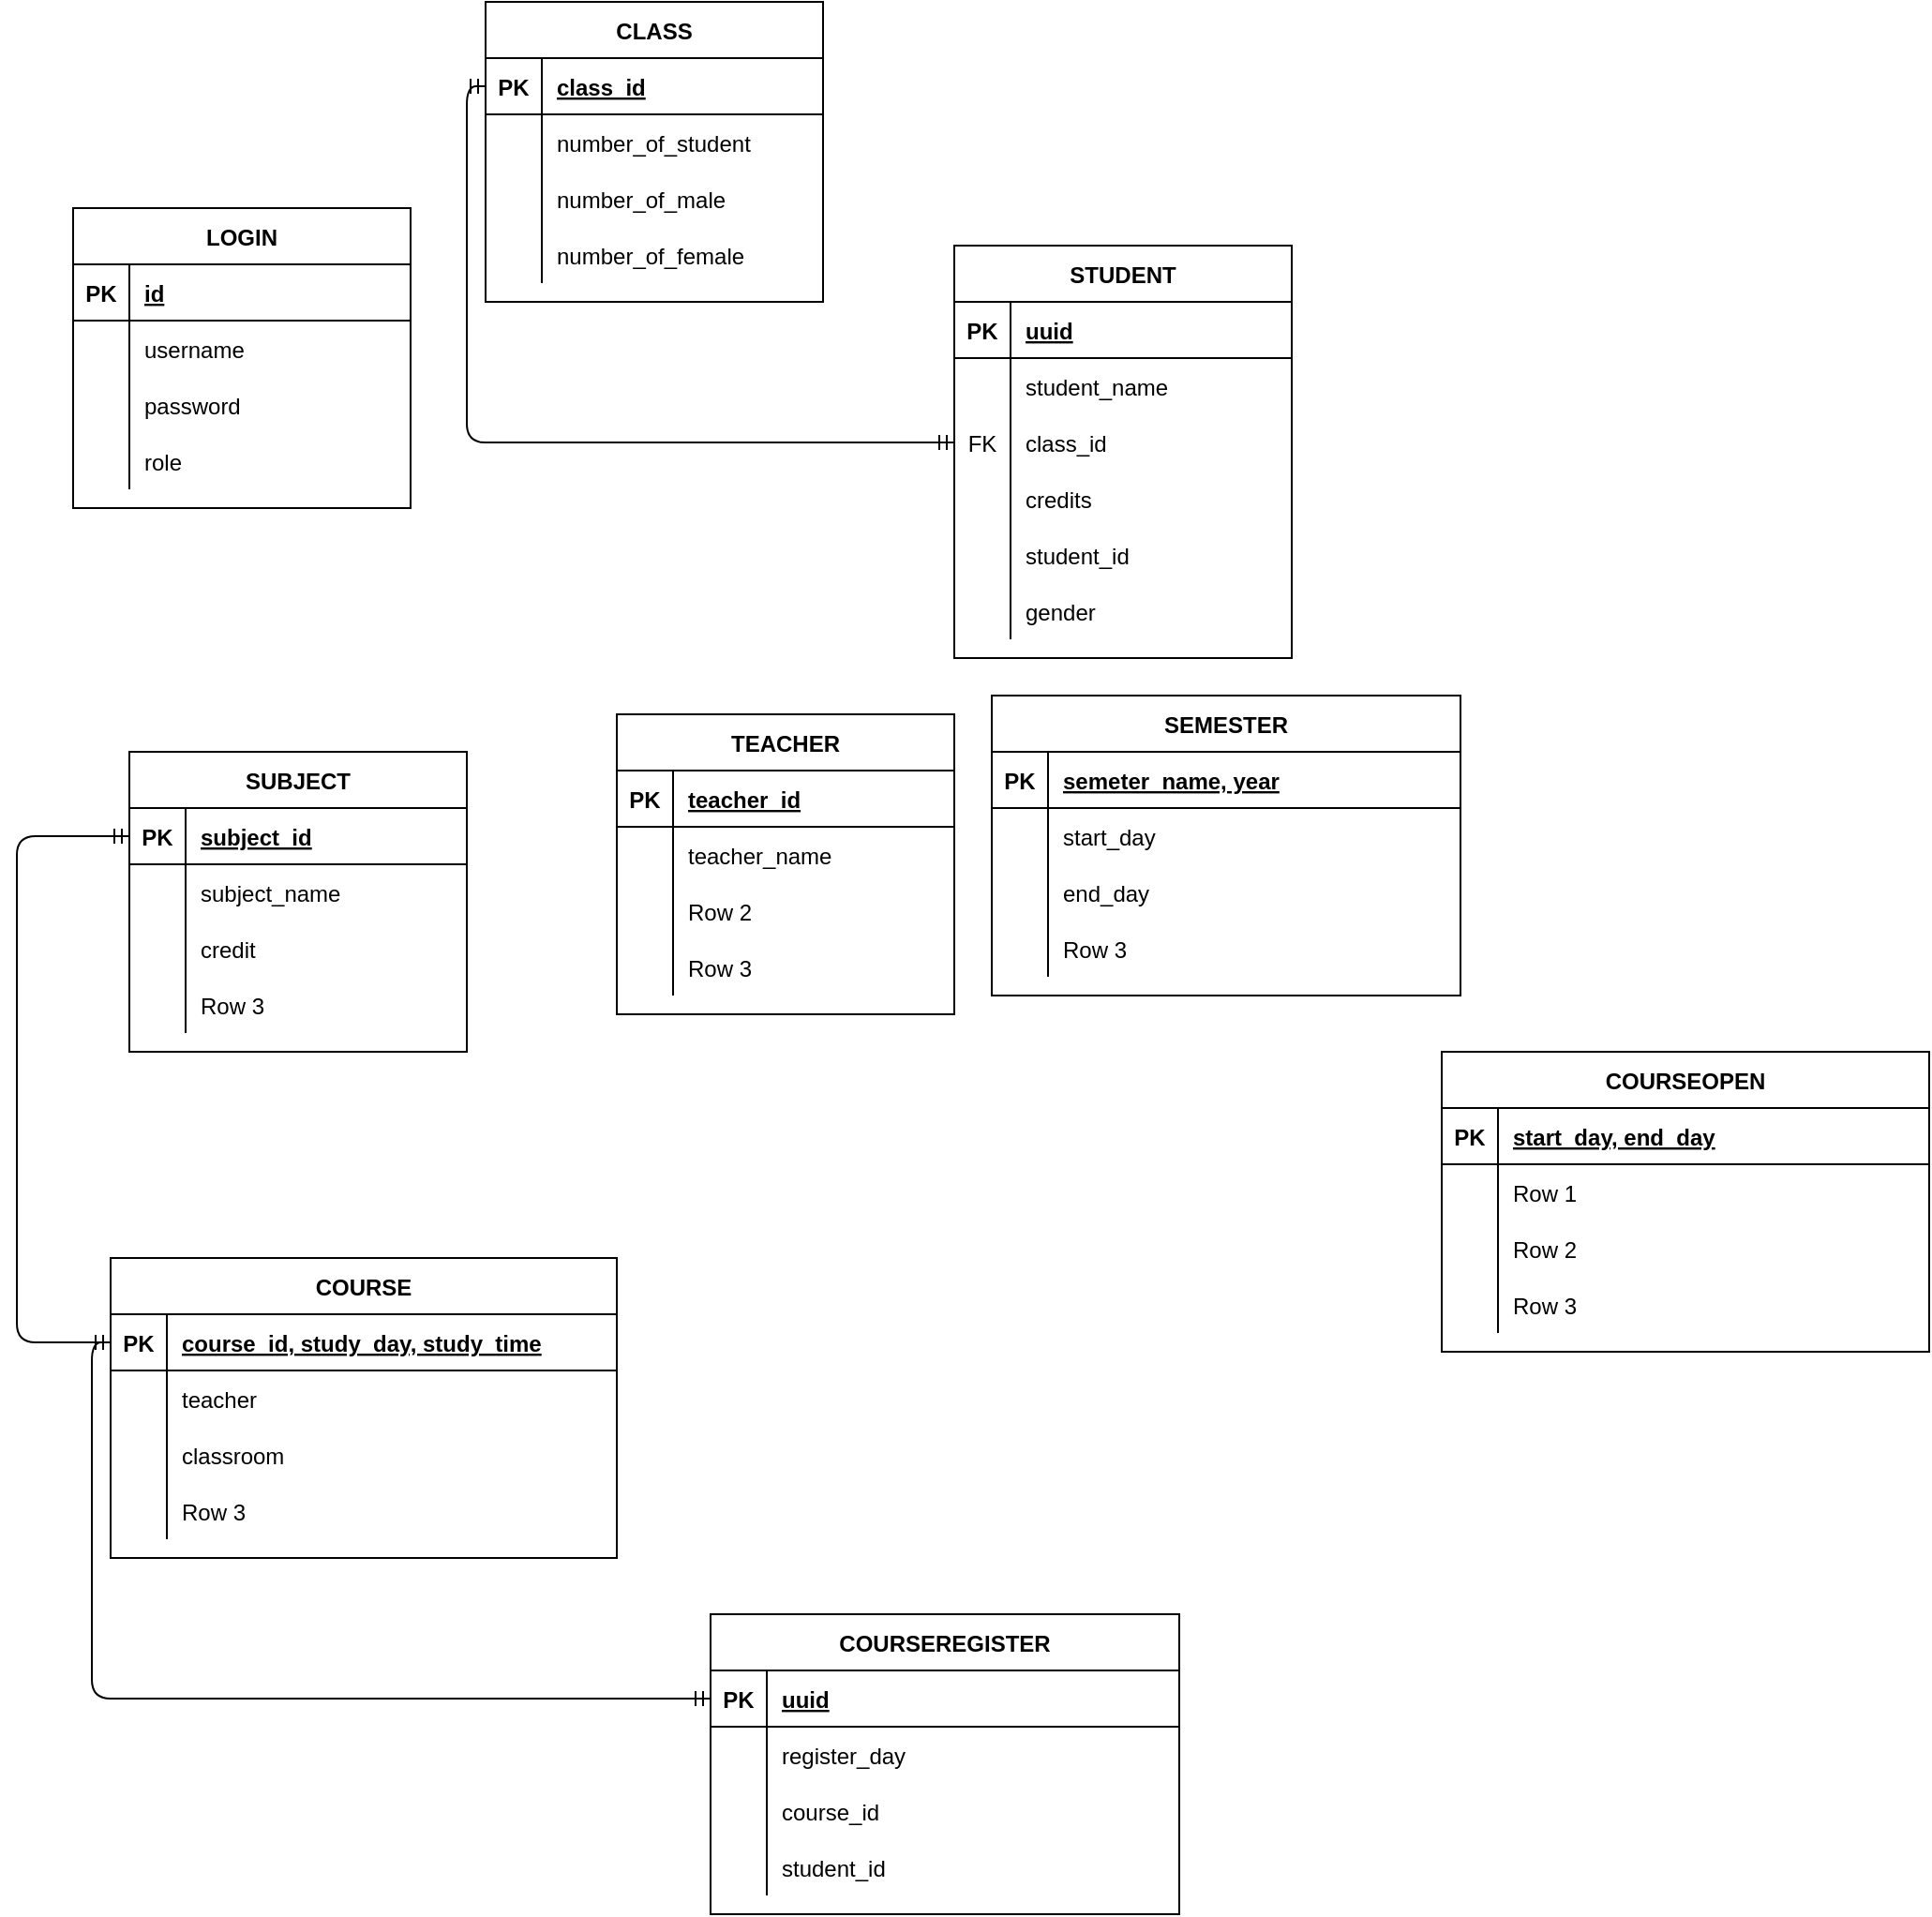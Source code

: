 <mxfile version="14.7.0" type="github">
  <diagram id="GJM6zUSUOL6s_9vkTZ4t" name="Page-1">
    <mxGraphModel dx="1662" dy="794" grid="1" gridSize="10" guides="1" tooltips="1" connect="1" arrows="1" fold="1" page="1" pageScale="1" pageWidth="1654" pageHeight="2336" math="0" shadow="0">
      <root>
        <mxCell id="0" />
        <mxCell id="1" parent="0" />
        <mxCell id="GPSX9ld1nxU1c7M4C676-1" value="LOGIN" style="shape=table;startSize=30;container=1;collapsible=1;childLayout=tableLayout;fixedRows=1;rowLines=0;fontStyle=1;align=center;resizeLast=1;" parent="1" vertex="1">
          <mxGeometry x="130" y="150" width="180" height="160" as="geometry" />
        </mxCell>
        <mxCell id="GPSX9ld1nxU1c7M4C676-2" value="" style="shape=partialRectangle;collapsible=0;dropTarget=0;pointerEvents=0;fillColor=none;top=0;left=0;bottom=1;right=0;points=[[0,0.5],[1,0.5]];portConstraint=eastwest;" parent="GPSX9ld1nxU1c7M4C676-1" vertex="1">
          <mxGeometry y="30" width="180" height="30" as="geometry" />
        </mxCell>
        <mxCell id="GPSX9ld1nxU1c7M4C676-3" value="PK" style="shape=partialRectangle;connectable=0;fillColor=none;top=0;left=0;bottom=0;right=0;fontStyle=1;overflow=hidden;" parent="GPSX9ld1nxU1c7M4C676-2" vertex="1">
          <mxGeometry width="30" height="30" as="geometry" />
        </mxCell>
        <mxCell id="GPSX9ld1nxU1c7M4C676-4" value="id" style="shape=partialRectangle;connectable=0;fillColor=none;top=0;left=0;bottom=0;right=0;align=left;spacingLeft=6;fontStyle=5;overflow=hidden;" parent="GPSX9ld1nxU1c7M4C676-2" vertex="1">
          <mxGeometry x="30" width="150" height="30" as="geometry" />
        </mxCell>
        <mxCell id="GPSX9ld1nxU1c7M4C676-5" value="" style="shape=partialRectangle;collapsible=0;dropTarget=0;pointerEvents=0;fillColor=none;top=0;left=0;bottom=0;right=0;points=[[0,0.5],[1,0.5]];portConstraint=eastwest;" parent="GPSX9ld1nxU1c7M4C676-1" vertex="1">
          <mxGeometry y="60" width="180" height="30" as="geometry" />
        </mxCell>
        <mxCell id="GPSX9ld1nxU1c7M4C676-6" value="" style="shape=partialRectangle;connectable=0;fillColor=none;top=0;left=0;bottom=0;right=0;editable=1;overflow=hidden;" parent="GPSX9ld1nxU1c7M4C676-5" vertex="1">
          <mxGeometry width="30" height="30" as="geometry" />
        </mxCell>
        <mxCell id="GPSX9ld1nxU1c7M4C676-7" value="username" style="shape=partialRectangle;connectable=0;fillColor=none;top=0;left=0;bottom=0;right=0;align=left;spacingLeft=6;overflow=hidden;" parent="GPSX9ld1nxU1c7M4C676-5" vertex="1">
          <mxGeometry x="30" width="150" height="30" as="geometry" />
        </mxCell>
        <mxCell id="GPSX9ld1nxU1c7M4C676-8" value="" style="shape=partialRectangle;collapsible=0;dropTarget=0;pointerEvents=0;fillColor=none;top=0;left=0;bottom=0;right=0;points=[[0,0.5],[1,0.5]];portConstraint=eastwest;" parent="GPSX9ld1nxU1c7M4C676-1" vertex="1">
          <mxGeometry y="90" width="180" height="30" as="geometry" />
        </mxCell>
        <mxCell id="GPSX9ld1nxU1c7M4C676-9" value="" style="shape=partialRectangle;connectable=0;fillColor=none;top=0;left=0;bottom=0;right=0;editable=1;overflow=hidden;" parent="GPSX9ld1nxU1c7M4C676-8" vertex="1">
          <mxGeometry width="30" height="30" as="geometry" />
        </mxCell>
        <mxCell id="GPSX9ld1nxU1c7M4C676-10" value="password" style="shape=partialRectangle;connectable=0;fillColor=none;top=0;left=0;bottom=0;right=0;align=left;spacingLeft=6;overflow=hidden;" parent="GPSX9ld1nxU1c7M4C676-8" vertex="1">
          <mxGeometry x="30" width="150" height="30" as="geometry" />
        </mxCell>
        <mxCell id="GPSX9ld1nxU1c7M4C676-11" value="" style="shape=partialRectangle;collapsible=0;dropTarget=0;pointerEvents=0;fillColor=none;top=0;left=0;bottom=0;right=0;points=[[0,0.5],[1,0.5]];portConstraint=eastwest;" parent="GPSX9ld1nxU1c7M4C676-1" vertex="1">
          <mxGeometry y="120" width="180" height="30" as="geometry" />
        </mxCell>
        <mxCell id="GPSX9ld1nxU1c7M4C676-12" value="" style="shape=partialRectangle;connectable=0;fillColor=none;top=0;left=0;bottom=0;right=0;editable=1;overflow=hidden;" parent="GPSX9ld1nxU1c7M4C676-11" vertex="1">
          <mxGeometry width="30" height="30" as="geometry" />
        </mxCell>
        <mxCell id="GPSX9ld1nxU1c7M4C676-13" value="role" style="shape=partialRectangle;connectable=0;fillColor=none;top=0;left=0;bottom=0;right=0;align=left;spacingLeft=6;overflow=hidden;" parent="GPSX9ld1nxU1c7M4C676-11" vertex="1">
          <mxGeometry x="30" width="150" height="30" as="geometry" />
        </mxCell>
        <mxCell id="GPSX9ld1nxU1c7M4C676-18" value="STUDENT" style="shape=table;startSize=30;container=1;collapsible=1;childLayout=tableLayout;fixedRows=1;rowLines=0;fontStyle=1;align=center;resizeLast=1;" parent="1" vertex="1">
          <mxGeometry x="600" y="170" width="180" height="220" as="geometry" />
        </mxCell>
        <mxCell id="GPSX9ld1nxU1c7M4C676-19" value="" style="shape=partialRectangle;collapsible=0;dropTarget=0;pointerEvents=0;fillColor=none;top=0;left=0;bottom=1;right=0;points=[[0,0.5],[1,0.5]];portConstraint=eastwest;" parent="GPSX9ld1nxU1c7M4C676-18" vertex="1">
          <mxGeometry y="30" width="180" height="30" as="geometry" />
        </mxCell>
        <mxCell id="GPSX9ld1nxU1c7M4C676-20" value="PK" style="shape=partialRectangle;connectable=0;fillColor=none;top=0;left=0;bottom=0;right=0;fontStyle=1;overflow=hidden;" parent="GPSX9ld1nxU1c7M4C676-19" vertex="1">
          <mxGeometry width="30" height="30" as="geometry" />
        </mxCell>
        <mxCell id="GPSX9ld1nxU1c7M4C676-21" value="uuid" style="shape=partialRectangle;connectable=0;fillColor=none;top=0;left=0;bottom=0;right=0;align=left;spacingLeft=6;fontStyle=5;overflow=hidden;" parent="GPSX9ld1nxU1c7M4C676-19" vertex="1">
          <mxGeometry x="30" width="150" height="30" as="geometry" />
        </mxCell>
        <mxCell id="GPSX9ld1nxU1c7M4C676-22" value="" style="shape=partialRectangle;collapsible=0;dropTarget=0;pointerEvents=0;fillColor=none;top=0;left=0;bottom=0;right=0;points=[[0,0.5],[1,0.5]];portConstraint=eastwest;" parent="GPSX9ld1nxU1c7M4C676-18" vertex="1">
          <mxGeometry y="60" width="180" height="30" as="geometry" />
        </mxCell>
        <mxCell id="GPSX9ld1nxU1c7M4C676-23" value="" style="shape=partialRectangle;connectable=0;fillColor=none;top=0;left=0;bottom=0;right=0;editable=1;overflow=hidden;" parent="GPSX9ld1nxU1c7M4C676-22" vertex="1">
          <mxGeometry width="30" height="30" as="geometry" />
        </mxCell>
        <mxCell id="GPSX9ld1nxU1c7M4C676-24" value="student_name" style="shape=partialRectangle;connectable=0;fillColor=none;top=0;left=0;bottom=0;right=0;align=left;spacingLeft=6;overflow=hidden;" parent="GPSX9ld1nxU1c7M4C676-22" vertex="1">
          <mxGeometry x="30" width="150" height="30" as="geometry" />
        </mxCell>
        <mxCell id="GPSX9ld1nxU1c7M4C676-25" value="" style="shape=partialRectangle;collapsible=0;dropTarget=0;pointerEvents=0;fillColor=none;top=0;left=0;bottom=0;right=0;points=[[0,0.5],[1,0.5]];portConstraint=eastwest;" parent="GPSX9ld1nxU1c7M4C676-18" vertex="1">
          <mxGeometry y="90" width="180" height="30" as="geometry" />
        </mxCell>
        <mxCell id="GPSX9ld1nxU1c7M4C676-26" value="FK" style="shape=partialRectangle;connectable=0;fillColor=none;top=0;left=0;bottom=0;right=0;editable=1;overflow=hidden;" parent="GPSX9ld1nxU1c7M4C676-25" vertex="1">
          <mxGeometry width="30" height="30" as="geometry" />
        </mxCell>
        <mxCell id="GPSX9ld1nxU1c7M4C676-27" value="class_id" style="shape=partialRectangle;connectable=0;fillColor=none;top=0;left=0;bottom=0;right=0;align=left;spacingLeft=6;overflow=hidden;" parent="GPSX9ld1nxU1c7M4C676-25" vertex="1">
          <mxGeometry x="30" width="150" height="30" as="geometry" />
        </mxCell>
        <mxCell id="GPSX9ld1nxU1c7M4C676-28" value="" style="shape=partialRectangle;collapsible=0;dropTarget=0;pointerEvents=0;fillColor=none;top=0;left=0;bottom=0;right=0;points=[[0,0.5],[1,0.5]];portConstraint=eastwest;" parent="GPSX9ld1nxU1c7M4C676-18" vertex="1">
          <mxGeometry y="120" width="180" height="30" as="geometry" />
        </mxCell>
        <mxCell id="GPSX9ld1nxU1c7M4C676-29" value="" style="shape=partialRectangle;connectable=0;fillColor=none;top=0;left=0;bottom=0;right=0;editable=1;overflow=hidden;" parent="GPSX9ld1nxU1c7M4C676-28" vertex="1">
          <mxGeometry width="30" height="30" as="geometry" />
        </mxCell>
        <mxCell id="GPSX9ld1nxU1c7M4C676-30" value="credits" style="shape=partialRectangle;connectable=0;fillColor=none;top=0;left=0;bottom=0;right=0;align=left;spacingLeft=6;overflow=hidden;" parent="GPSX9ld1nxU1c7M4C676-28" vertex="1">
          <mxGeometry x="30" width="150" height="30" as="geometry" />
        </mxCell>
        <mxCell id="TeY-Rq3QEHMSjYStI7zF-1" value="" style="shape=partialRectangle;collapsible=0;dropTarget=0;pointerEvents=0;fillColor=none;top=0;left=0;bottom=0;right=0;points=[[0,0.5],[1,0.5]];portConstraint=eastwest;" vertex="1" parent="GPSX9ld1nxU1c7M4C676-18">
          <mxGeometry y="150" width="180" height="30" as="geometry" />
        </mxCell>
        <mxCell id="TeY-Rq3QEHMSjYStI7zF-2" value="" style="shape=partialRectangle;connectable=0;fillColor=none;top=0;left=0;bottom=0;right=0;editable=1;overflow=hidden;" vertex="1" parent="TeY-Rq3QEHMSjYStI7zF-1">
          <mxGeometry width="30" height="30" as="geometry" />
        </mxCell>
        <mxCell id="TeY-Rq3QEHMSjYStI7zF-3" value="student_id" style="shape=partialRectangle;connectable=0;fillColor=none;top=0;left=0;bottom=0;right=0;align=left;spacingLeft=6;overflow=hidden;" vertex="1" parent="TeY-Rq3QEHMSjYStI7zF-1">
          <mxGeometry x="30" width="150" height="30" as="geometry" />
        </mxCell>
        <mxCell id="TeY-Rq3QEHMSjYStI7zF-4" value="" style="shape=partialRectangle;collapsible=0;dropTarget=0;pointerEvents=0;fillColor=none;top=0;left=0;bottom=0;right=0;points=[[0,0.5],[1,0.5]];portConstraint=eastwest;" vertex="1" parent="GPSX9ld1nxU1c7M4C676-18">
          <mxGeometry y="180" width="180" height="30" as="geometry" />
        </mxCell>
        <mxCell id="TeY-Rq3QEHMSjYStI7zF-5" value="" style="shape=partialRectangle;connectable=0;fillColor=none;top=0;left=0;bottom=0;right=0;editable=1;overflow=hidden;" vertex="1" parent="TeY-Rq3QEHMSjYStI7zF-4">
          <mxGeometry width="30" height="30" as="geometry" />
        </mxCell>
        <mxCell id="TeY-Rq3QEHMSjYStI7zF-6" value="gender" style="shape=partialRectangle;connectable=0;fillColor=none;top=0;left=0;bottom=0;right=0;align=left;spacingLeft=6;overflow=hidden;" vertex="1" parent="TeY-Rq3QEHMSjYStI7zF-4">
          <mxGeometry x="30" width="150" height="30" as="geometry" />
        </mxCell>
        <mxCell id="GPSX9ld1nxU1c7M4C676-31" value="TEACHER" style="shape=table;startSize=30;container=1;collapsible=1;childLayout=tableLayout;fixedRows=1;rowLines=0;fontStyle=1;align=center;resizeLast=1;" parent="1" vertex="1">
          <mxGeometry x="420" y="420" width="180" height="160" as="geometry" />
        </mxCell>
        <mxCell id="GPSX9ld1nxU1c7M4C676-32" value="" style="shape=partialRectangle;collapsible=0;dropTarget=0;pointerEvents=0;fillColor=none;top=0;left=0;bottom=1;right=0;points=[[0,0.5],[1,0.5]];portConstraint=eastwest;" parent="GPSX9ld1nxU1c7M4C676-31" vertex="1">
          <mxGeometry y="30" width="180" height="30" as="geometry" />
        </mxCell>
        <mxCell id="GPSX9ld1nxU1c7M4C676-33" value="PK" style="shape=partialRectangle;connectable=0;fillColor=none;top=0;left=0;bottom=0;right=0;fontStyle=1;overflow=hidden;" parent="GPSX9ld1nxU1c7M4C676-32" vertex="1">
          <mxGeometry width="30" height="30" as="geometry" />
        </mxCell>
        <mxCell id="GPSX9ld1nxU1c7M4C676-34" value="teacher_id" style="shape=partialRectangle;connectable=0;fillColor=none;top=0;left=0;bottom=0;right=0;align=left;spacingLeft=6;fontStyle=5;overflow=hidden;" parent="GPSX9ld1nxU1c7M4C676-32" vertex="1">
          <mxGeometry x="30" width="150" height="30" as="geometry" />
        </mxCell>
        <mxCell id="GPSX9ld1nxU1c7M4C676-35" value="" style="shape=partialRectangle;collapsible=0;dropTarget=0;pointerEvents=0;fillColor=none;top=0;left=0;bottom=0;right=0;points=[[0,0.5],[1,0.5]];portConstraint=eastwest;" parent="GPSX9ld1nxU1c7M4C676-31" vertex="1">
          <mxGeometry y="60" width="180" height="30" as="geometry" />
        </mxCell>
        <mxCell id="GPSX9ld1nxU1c7M4C676-36" value="" style="shape=partialRectangle;connectable=0;fillColor=none;top=0;left=0;bottom=0;right=0;editable=1;overflow=hidden;" parent="GPSX9ld1nxU1c7M4C676-35" vertex="1">
          <mxGeometry width="30" height="30" as="geometry" />
        </mxCell>
        <mxCell id="GPSX9ld1nxU1c7M4C676-37" value="teacher_name" style="shape=partialRectangle;connectable=0;fillColor=none;top=0;left=0;bottom=0;right=0;align=left;spacingLeft=6;overflow=hidden;" parent="GPSX9ld1nxU1c7M4C676-35" vertex="1">
          <mxGeometry x="30" width="150" height="30" as="geometry" />
        </mxCell>
        <mxCell id="GPSX9ld1nxU1c7M4C676-38" value="" style="shape=partialRectangle;collapsible=0;dropTarget=0;pointerEvents=0;fillColor=none;top=0;left=0;bottom=0;right=0;points=[[0,0.5],[1,0.5]];portConstraint=eastwest;" parent="GPSX9ld1nxU1c7M4C676-31" vertex="1">
          <mxGeometry y="90" width="180" height="30" as="geometry" />
        </mxCell>
        <mxCell id="GPSX9ld1nxU1c7M4C676-39" value="" style="shape=partialRectangle;connectable=0;fillColor=none;top=0;left=0;bottom=0;right=0;editable=1;overflow=hidden;" parent="GPSX9ld1nxU1c7M4C676-38" vertex="1">
          <mxGeometry width="30" height="30" as="geometry" />
        </mxCell>
        <mxCell id="GPSX9ld1nxU1c7M4C676-40" value="Row 2" style="shape=partialRectangle;connectable=0;fillColor=none;top=0;left=0;bottom=0;right=0;align=left;spacingLeft=6;overflow=hidden;" parent="GPSX9ld1nxU1c7M4C676-38" vertex="1">
          <mxGeometry x="30" width="150" height="30" as="geometry" />
        </mxCell>
        <mxCell id="GPSX9ld1nxU1c7M4C676-41" value="" style="shape=partialRectangle;collapsible=0;dropTarget=0;pointerEvents=0;fillColor=none;top=0;left=0;bottom=0;right=0;points=[[0,0.5],[1,0.5]];portConstraint=eastwest;" parent="GPSX9ld1nxU1c7M4C676-31" vertex="1">
          <mxGeometry y="120" width="180" height="30" as="geometry" />
        </mxCell>
        <mxCell id="GPSX9ld1nxU1c7M4C676-42" value="" style="shape=partialRectangle;connectable=0;fillColor=none;top=0;left=0;bottom=0;right=0;editable=1;overflow=hidden;" parent="GPSX9ld1nxU1c7M4C676-41" vertex="1">
          <mxGeometry width="30" height="30" as="geometry" />
        </mxCell>
        <mxCell id="GPSX9ld1nxU1c7M4C676-43" value="Row 3" style="shape=partialRectangle;connectable=0;fillColor=none;top=0;left=0;bottom=0;right=0;align=left;spacingLeft=6;overflow=hidden;" parent="GPSX9ld1nxU1c7M4C676-41" vertex="1">
          <mxGeometry x="30" width="150" height="30" as="geometry" />
        </mxCell>
        <mxCell id="GPSX9ld1nxU1c7M4C676-44" value="SUBJECT" style="shape=table;startSize=30;container=1;collapsible=1;childLayout=tableLayout;fixedRows=1;rowLines=0;fontStyle=1;align=center;resizeLast=1;" parent="1" vertex="1">
          <mxGeometry x="160" y="440" width="180" height="160" as="geometry" />
        </mxCell>
        <mxCell id="GPSX9ld1nxU1c7M4C676-45" value="" style="shape=partialRectangle;collapsible=0;dropTarget=0;pointerEvents=0;fillColor=none;top=0;left=0;bottom=1;right=0;points=[[0,0.5],[1,0.5]];portConstraint=eastwest;" parent="GPSX9ld1nxU1c7M4C676-44" vertex="1">
          <mxGeometry y="30" width="180" height="30" as="geometry" />
        </mxCell>
        <mxCell id="GPSX9ld1nxU1c7M4C676-46" value="PK" style="shape=partialRectangle;connectable=0;fillColor=none;top=0;left=0;bottom=0;right=0;fontStyle=1;overflow=hidden;" parent="GPSX9ld1nxU1c7M4C676-45" vertex="1">
          <mxGeometry width="30" height="30" as="geometry" />
        </mxCell>
        <mxCell id="GPSX9ld1nxU1c7M4C676-47" value="subject_id" style="shape=partialRectangle;connectable=0;fillColor=none;top=0;left=0;bottom=0;right=0;align=left;spacingLeft=6;fontStyle=5;overflow=hidden;" parent="GPSX9ld1nxU1c7M4C676-45" vertex="1">
          <mxGeometry x="30" width="150" height="30" as="geometry" />
        </mxCell>
        <mxCell id="GPSX9ld1nxU1c7M4C676-48" value="" style="shape=partialRectangle;collapsible=0;dropTarget=0;pointerEvents=0;fillColor=none;top=0;left=0;bottom=0;right=0;points=[[0,0.5],[1,0.5]];portConstraint=eastwest;" parent="GPSX9ld1nxU1c7M4C676-44" vertex="1">
          <mxGeometry y="60" width="180" height="30" as="geometry" />
        </mxCell>
        <mxCell id="GPSX9ld1nxU1c7M4C676-49" value="" style="shape=partialRectangle;connectable=0;fillColor=none;top=0;left=0;bottom=0;right=0;editable=1;overflow=hidden;" parent="GPSX9ld1nxU1c7M4C676-48" vertex="1">
          <mxGeometry width="30" height="30" as="geometry" />
        </mxCell>
        <mxCell id="GPSX9ld1nxU1c7M4C676-50" value="subject_name" style="shape=partialRectangle;connectable=0;fillColor=none;top=0;left=0;bottom=0;right=0;align=left;spacingLeft=6;overflow=hidden;" parent="GPSX9ld1nxU1c7M4C676-48" vertex="1">
          <mxGeometry x="30" width="150" height="30" as="geometry" />
        </mxCell>
        <mxCell id="GPSX9ld1nxU1c7M4C676-51" value="" style="shape=partialRectangle;collapsible=0;dropTarget=0;pointerEvents=0;fillColor=none;top=0;left=0;bottom=0;right=0;points=[[0,0.5],[1,0.5]];portConstraint=eastwest;" parent="GPSX9ld1nxU1c7M4C676-44" vertex="1">
          <mxGeometry y="90" width="180" height="30" as="geometry" />
        </mxCell>
        <mxCell id="GPSX9ld1nxU1c7M4C676-52" value="" style="shape=partialRectangle;connectable=0;fillColor=none;top=0;left=0;bottom=0;right=0;editable=1;overflow=hidden;" parent="GPSX9ld1nxU1c7M4C676-51" vertex="1">
          <mxGeometry width="30" height="30" as="geometry" />
        </mxCell>
        <mxCell id="GPSX9ld1nxU1c7M4C676-53" value="credit" style="shape=partialRectangle;connectable=0;fillColor=none;top=0;left=0;bottom=0;right=0;align=left;spacingLeft=6;overflow=hidden;" parent="GPSX9ld1nxU1c7M4C676-51" vertex="1">
          <mxGeometry x="30" width="150" height="30" as="geometry" />
        </mxCell>
        <mxCell id="GPSX9ld1nxU1c7M4C676-54" value="" style="shape=partialRectangle;collapsible=0;dropTarget=0;pointerEvents=0;fillColor=none;top=0;left=0;bottom=0;right=0;points=[[0,0.5],[1,0.5]];portConstraint=eastwest;" parent="GPSX9ld1nxU1c7M4C676-44" vertex="1">
          <mxGeometry y="120" width="180" height="30" as="geometry" />
        </mxCell>
        <mxCell id="GPSX9ld1nxU1c7M4C676-55" value="" style="shape=partialRectangle;connectable=0;fillColor=none;top=0;left=0;bottom=0;right=0;editable=1;overflow=hidden;" parent="GPSX9ld1nxU1c7M4C676-54" vertex="1">
          <mxGeometry width="30" height="30" as="geometry" />
        </mxCell>
        <mxCell id="GPSX9ld1nxU1c7M4C676-56" value="Row 3" style="shape=partialRectangle;connectable=0;fillColor=none;top=0;left=0;bottom=0;right=0;align=left;spacingLeft=6;overflow=hidden;" parent="GPSX9ld1nxU1c7M4C676-54" vertex="1">
          <mxGeometry x="30" width="150" height="30" as="geometry" />
        </mxCell>
        <mxCell id="GPSX9ld1nxU1c7M4C676-57" value="COURSE" style="shape=table;startSize=30;container=1;collapsible=1;childLayout=tableLayout;fixedRows=1;rowLines=0;fontStyle=1;align=center;resizeLast=1;" parent="1" vertex="1">
          <mxGeometry x="150" y="710" width="270" height="160" as="geometry" />
        </mxCell>
        <mxCell id="GPSX9ld1nxU1c7M4C676-58" value="" style="shape=partialRectangle;collapsible=0;dropTarget=0;pointerEvents=0;fillColor=none;top=0;left=0;bottom=1;right=0;points=[[0,0.5],[1,0.5]];portConstraint=eastwest;" parent="GPSX9ld1nxU1c7M4C676-57" vertex="1">
          <mxGeometry y="30" width="270" height="30" as="geometry" />
        </mxCell>
        <mxCell id="GPSX9ld1nxU1c7M4C676-59" value="PK" style="shape=partialRectangle;connectable=0;fillColor=none;top=0;left=0;bottom=0;right=0;fontStyle=1;overflow=hidden;" parent="GPSX9ld1nxU1c7M4C676-58" vertex="1">
          <mxGeometry width="30" height="30" as="geometry" />
        </mxCell>
        <mxCell id="GPSX9ld1nxU1c7M4C676-60" value="course_id, study_day, study_time" style="shape=partialRectangle;connectable=0;fillColor=none;top=0;left=0;bottom=0;right=0;align=left;spacingLeft=6;fontStyle=5;overflow=hidden;" parent="GPSX9ld1nxU1c7M4C676-58" vertex="1">
          <mxGeometry x="30" width="240" height="30" as="geometry" />
        </mxCell>
        <mxCell id="GPSX9ld1nxU1c7M4C676-61" value="" style="shape=partialRectangle;collapsible=0;dropTarget=0;pointerEvents=0;fillColor=none;top=0;left=0;bottom=0;right=0;points=[[0,0.5],[1,0.5]];portConstraint=eastwest;" parent="GPSX9ld1nxU1c7M4C676-57" vertex="1">
          <mxGeometry y="60" width="270" height="30" as="geometry" />
        </mxCell>
        <mxCell id="GPSX9ld1nxU1c7M4C676-62" value="" style="shape=partialRectangle;connectable=0;fillColor=none;top=0;left=0;bottom=0;right=0;editable=1;overflow=hidden;" parent="GPSX9ld1nxU1c7M4C676-61" vertex="1">
          <mxGeometry width="30" height="30" as="geometry" />
        </mxCell>
        <mxCell id="GPSX9ld1nxU1c7M4C676-63" value="teacher" style="shape=partialRectangle;connectable=0;fillColor=none;top=0;left=0;bottom=0;right=0;align=left;spacingLeft=6;overflow=hidden;" parent="GPSX9ld1nxU1c7M4C676-61" vertex="1">
          <mxGeometry x="30" width="240" height="30" as="geometry" />
        </mxCell>
        <mxCell id="GPSX9ld1nxU1c7M4C676-64" value="" style="shape=partialRectangle;collapsible=0;dropTarget=0;pointerEvents=0;fillColor=none;top=0;left=0;bottom=0;right=0;points=[[0,0.5],[1,0.5]];portConstraint=eastwest;" parent="GPSX9ld1nxU1c7M4C676-57" vertex="1">
          <mxGeometry y="90" width="270" height="30" as="geometry" />
        </mxCell>
        <mxCell id="GPSX9ld1nxU1c7M4C676-65" value="" style="shape=partialRectangle;connectable=0;fillColor=none;top=0;left=0;bottom=0;right=0;editable=1;overflow=hidden;" parent="GPSX9ld1nxU1c7M4C676-64" vertex="1">
          <mxGeometry width="30" height="30" as="geometry" />
        </mxCell>
        <mxCell id="GPSX9ld1nxU1c7M4C676-66" value="classroom" style="shape=partialRectangle;connectable=0;fillColor=none;top=0;left=0;bottom=0;right=0;align=left;spacingLeft=6;overflow=hidden;" parent="GPSX9ld1nxU1c7M4C676-64" vertex="1">
          <mxGeometry x="30" width="240" height="30" as="geometry" />
        </mxCell>
        <mxCell id="GPSX9ld1nxU1c7M4C676-67" value="" style="shape=partialRectangle;collapsible=0;dropTarget=0;pointerEvents=0;fillColor=none;top=0;left=0;bottom=0;right=0;points=[[0,0.5],[1,0.5]];portConstraint=eastwest;" parent="GPSX9ld1nxU1c7M4C676-57" vertex="1">
          <mxGeometry y="120" width="270" height="30" as="geometry" />
        </mxCell>
        <mxCell id="GPSX9ld1nxU1c7M4C676-68" value="" style="shape=partialRectangle;connectable=0;fillColor=none;top=0;left=0;bottom=0;right=0;editable=1;overflow=hidden;" parent="GPSX9ld1nxU1c7M4C676-67" vertex="1">
          <mxGeometry width="30" height="30" as="geometry" />
        </mxCell>
        <mxCell id="GPSX9ld1nxU1c7M4C676-69" value="Row 3" style="shape=partialRectangle;connectable=0;fillColor=none;top=0;left=0;bottom=0;right=0;align=left;spacingLeft=6;overflow=hidden;" parent="GPSX9ld1nxU1c7M4C676-67" vertex="1">
          <mxGeometry x="30" width="240" height="30" as="geometry" />
        </mxCell>
        <mxCell id="GPSX9ld1nxU1c7M4C676-70" value="COURSEOPEN" style="shape=table;startSize=30;container=1;collapsible=1;childLayout=tableLayout;fixedRows=1;rowLines=0;fontStyle=1;align=center;resizeLast=1;" parent="1" vertex="1">
          <mxGeometry x="860" y="600" width="260" height="160" as="geometry" />
        </mxCell>
        <mxCell id="GPSX9ld1nxU1c7M4C676-71" value="" style="shape=partialRectangle;collapsible=0;dropTarget=0;pointerEvents=0;fillColor=none;top=0;left=0;bottom=1;right=0;points=[[0,0.5],[1,0.5]];portConstraint=eastwest;" parent="GPSX9ld1nxU1c7M4C676-70" vertex="1">
          <mxGeometry y="30" width="260" height="30" as="geometry" />
        </mxCell>
        <mxCell id="GPSX9ld1nxU1c7M4C676-72" value="PK" style="shape=partialRectangle;connectable=0;fillColor=none;top=0;left=0;bottom=0;right=0;fontStyle=1;overflow=hidden;" parent="GPSX9ld1nxU1c7M4C676-71" vertex="1">
          <mxGeometry width="30" height="30" as="geometry" />
        </mxCell>
        <mxCell id="GPSX9ld1nxU1c7M4C676-73" value="start_day, end_day" style="shape=partialRectangle;connectable=0;fillColor=none;top=0;left=0;bottom=0;right=0;align=left;spacingLeft=6;fontStyle=5;overflow=hidden;" parent="GPSX9ld1nxU1c7M4C676-71" vertex="1">
          <mxGeometry x="30" width="230" height="30" as="geometry" />
        </mxCell>
        <mxCell id="GPSX9ld1nxU1c7M4C676-74" value="" style="shape=partialRectangle;collapsible=0;dropTarget=0;pointerEvents=0;fillColor=none;top=0;left=0;bottom=0;right=0;points=[[0,0.5],[1,0.5]];portConstraint=eastwest;" parent="GPSX9ld1nxU1c7M4C676-70" vertex="1">
          <mxGeometry y="60" width="260" height="30" as="geometry" />
        </mxCell>
        <mxCell id="GPSX9ld1nxU1c7M4C676-75" value="" style="shape=partialRectangle;connectable=0;fillColor=none;top=0;left=0;bottom=0;right=0;editable=1;overflow=hidden;" parent="GPSX9ld1nxU1c7M4C676-74" vertex="1">
          <mxGeometry width="30" height="30" as="geometry" />
        </mxCell>
        <mxCell id="GPSX9ld1nxU1c7M4C676-76" value="Row 1" style="shape=partialRectangle;connectable=0;fillColor=none;top=0;left=0;bottom=0;right=0;align=left;spacingLeft=6;overflow=hidden;" parent="GPSX9ld1nxU1c7M4C676-74" vertex="1">
          <mxGeometry x="30" width="230" height="30" as="geometry" />
        </mxCell>
        <mxCell id="GPSX9ld1nxU1c7M4C676-77" value="" style="shape=partialRectangle;collapsible=0;dropTarget=0;pointerEvents=0;fillColor=none;top=0;left=0;bottom=0;right=0;points=[[0,0.5],[1,0.5]];portConstraint=eastwest;" parent="GPSX9ld1nxU1c7M4C676-70" vertex="1">
          <mxGeometry y="90" width="260" height="30" as="geometry" />
        </mxCell>
        <mxCell id="GPSX9ld1nxU1c7M4C676-78" value="" style="shape=partialRectangle;connectable=0;fillColor=none;top=0;left=0;bottom=0;right=0;editable=1;overflow=hidden;" parent="GPSX9ld1nxU1c7M4C676-77" vertex="1">
          <mxGeometry width="30" height="30" as="geometry" />
        </mxCell>
        <mxCell id="GPSX9ld1nxU1c7M4C676-79" value="Row 2" style="shape=partialRectangle;connectable=0;fillColor=none;top=0;left=0;bottom=0;right=0;align=left;spacingLeft=6;overflow=hidden;" parent="GPSX9ld1nxU1c7M4C676-77" vertex="1">
          <mxGeometry x="30" width="230" height="30" as="geometry" />
        </mxCell>
        <mxCell id="GPSX9ld1nxU1c7M4C676-80" value="" style="shape=partialRectangle;collapsible=0;dropTarget=0;pointerEvents=0;fillColor=none;top=0;left=0;bottom=0;right=0;points=[[0,0.5],[1,0.5]];portConstraint=eastwest;" parent="GPSX9ld1nxU1c7M4C676-70" vertex="1">
          <mxGeometry y="120" width="260" height="30" as="geometry" />
        </mxCell>
        <mxCell id="GPSX9ld1nxU1c7M4C676-81" value="" style="shape=partialRectangle;connectable=0;fillColor=none;top=0;left=0;bottom=0;right=0;editable=1;overflow=hidden;" parent="GPSX9ld1nxU1c7M4C676-80" vertex="1">
          <mxGeometry width="30" height="30" as="geometry" />
        </mxCell>
        <mxCell id="GPSX9ld1nxU1c7M4C676-82" value="Row 3" style="shape=partialRectangle;connectable=0;fillColor=none;top=0;left=0;bottom=0;right=0;align=left;spacingLeft=6;overflow=hidden;" parent="GPSX9ld1nxU1c7M4C676-80" vertex="1">
          <mxGeometry x="30" width="230" height="30" as="geometry" />
        </mxCell>
        <mxCell id="GPSX9ld1nxU1c7M4C676-83" value="COURSEREGISTER" style="shape=table;startSize=30;container=1;collapsible=1;childLayout=tableLayout;fixedRows=1;rowLines=0;fontStyle=1;align=center;resizeLast=1;" parent="1" vertex="1">
          <mxGeometry x="470" y="900" width="250" height="160" as="geometry" />
        </mxCell>
        <mxCell id="GPSX9ld1nxU1c7M4C676-84" value="" style="shape=partialRectangle;collapsible=0;dropTarget=0;pointerEvents=0;fillColor=none;top=0;left=0;bottom=1;right=0;points=[[0,0.5],[1,0.5]];portConstraint=eastwest;" parent="GPSX9ld1nxU1c7M4C676-83" vertex="1">
          <mxGeometry y="30" width="250" height="30" as="geometry" />
        </mxCell>
        <mxCell id="GPSX9ld1nxU1c7M4C676-85" value="PK" style="shape=partialRectangle;connectable=0;fillColor=none;top=0;left=0;bottom=0;right=0;fontStyle=1;overflow=hidden;" parent="GPSX9ld1nxU1c7M4C676-84" vertex="1">
          <mxGeometry width="30" height="30" as="geometry" />
        </mxCell>
        <mxCell id="GPSX9ld1nxU1c7M4C676-86" value="uuid" style="shape=partialRectangle;connectable=0;fillColor=none;top=0;left=0;bottom=0;right=0;align=left;spacingLeft=6;fontStyle=5;overflow=hidden;" parent="GPSX9ld1nxU1c7M4C676-84" vertex="1">
          <mxGeometry x="30" width="220" height="30" as="geometry" />
        </mxCell>
        <mxCell id="GPSX9ld1nxU1c7M4C676-87" value="" style="shape=partialRectangle;collapsible=0;dropTarget=0;pointerEvents=0;fillColor=none;top=0;left=0;bottom=0;right=0;points=[[0,0.5],[1,0.5]];portConstraint=eastwest;" parent="GPSX9ld1nxU1c7M4C676-83" vertex="1">
          <mxGeometry y="60" width="250" height="30" as="geometry" />
        </mxCell>
        <mxCell id="GPSX9ld1nxU1c7M4C676-88" value="" style="shape=partialRectangle;connectable=0;fillColor=none;top=0;left=0;bottom=0;right=0;editable=1;overflow=hidden;" parent="GPSX9ld1nxU1c7M4C676-87" vertex="1">
          <mxGeometry width="30" height="30" as="geometry" />
        </mxCell>
        <mxCell id="GPSX9ld1nxU1c7M4C676-89" value="register_day" style="shape=partialRectangle;connectable=0;fillColor=none;top=0;left=0;bottom=0;right=0;align=left;spacingLeft=6;overflow=hidden;" parent="GPSX9ld1nxU1c7M4C676-87" vertex="1">
          <mxGeometry x="30" width="220" height="30" as="geometry" />
        </mxCell>
        <mxCell id="GPSX9ld1nxU1c7M4C676-90" value="" style="shape=partialRectangle;collapsible=0;dropTarget=0;pointerEvents=0;fillColor=none;top=0;left=0;bottom=0;right=0;points=[[0,0.5],[1,0.5]];portConstraint=eastwest;" parent="GPSX9ld1nxU1c7M4C676-83" vertex="1">
          <mxGeometry y="90" width="250" height="30" as="geometry" />
        </mxCell>
        <mxCell id="GPSX9ld1nxU1c7M4C676-91" value="" style="shape=partialRectangle;connectable=0;fillColor=none;top=0;left=0;bottom=0;right=0;editable=1;overflow=hidden;" parent="GPSX9ld1nxU1c7M4C676-90" vertex="1">
          <mxGeometry width="30" height="30" as="geometry" />
        </mxCell>
        <mxCell id="GPSX9ld1nxU1c7M4C676-92" value="course_id" style="shape=partialRectangle;connectable=0;fillColor=none;top=0;left=0;bottom=0;right=0;align=left;spacingLeft=6;overflow=hidden;" parent="GPSX9ld1nxU1c7M4C676-90" vertex="1">
          <mxGeometry x="30" width="220" height="30" as="geometry" />
        </mxCell>
        <mxCell id="GPSX9ld1nxU1c7M4C676-93" value="" style="shape=partialRectangle;collapsible=0;dropTarget=0;pointerEvents=0;fillColor=none;top=0;left=0;bottom=0;right=0;points=[[0,0.5],[1,0.5]];portConstraint=eastwest;" parent="GPSX9ld1nxU1c7M4C676-83" vertex="1">
          <mxGeometry y="120" width="250" height="30" as="geometry" />
        </mxCell>
        <mxCell id="GPSX9ld1nxU1c7M4C676-94" value="" style="shape=partialRectangle;connectable=0;fillColor=none;top=0;left=0;bottom=0;right=0;editable=1;overflow=hidden;" parent="GPSX9ld1nxU1c7M4C676-93" vertex="1">
          <mxGeometry width="30" height="30" as="geometry" />
        </mxCell>
        <mxCell id="GPSX9ld1nxU1c7M4C676-95" value="student_id" style="shape=partialRectangle;connectable=0;fillColor=none;top=0;left=0;bottom=0;right=0;align=left;spacingLeft=6;overflow=hidden;" parent="GPSX9ld1nxU1c7M4C676-93" vertex="1">
          <mxGeometry x="30" width="220" height="30" as="geometry" />
        </mxCell>
        <mxCell id="GPSX9ld1nxU1c7M4C676-96" value="CLASS" style="shape=table;startSize=30;container=1;collapsible=1;childLayout=tableLayout;fixedRows=1;rowLines=0;fontStyle=1;align=center;resizeLast=1;" parent="1" vertex="1">
          <mxGeometry x="350" y="40" width="180" height="160" as="geometry" />
        </mxCell>
        <mxCell id="GPSX9ld1nxU1c7M4C676-97" value="" style="shape=partialRectangle;collapsible=0;dropTarget=0;pointerEvents=0;fillColor=none;top=0;left=0;bottom=1;right=0;points=[[0,0.5],[1,0.5]];portConstraint=eastwest;" parent="GPSX9ld1nxU1c7M4C676-96" vertex="1">
          <mxGeometry y="30" width="180" height="30" as="geometry" />
        </mxCell>
        <mxCell id="GPSX9ld1nxU1c7M4C676-98" value="PK" style="shape=partialRectangle;connectable=0;fillColor=none;top=0;left=0;bottom=0;right=0;fontStyle=1;overflow=hidden;" parent="GPSX9ld1nxU1c7M4C676-97" vertex="1">
          <mxGeometry width="30" height="30" as="geometry" />
        </mxCell>
        <mxCell id="GPSX9ld1nxU1c7M4C676-99" value="class_id" style="shape=partialRectangle;connectable=0;fillColor=none;top=0;left=0;bottom=0;right=0;align=left;spacingLeft=6;fontStyle=5;overflow=hidden;" parent="GPSX9ld1nxU1c7M4C676-97" vertex="1">
          <mxGeometry x="30" width="150" height="30" as="geometry" />
        </mxCell>
        <mxCell id="GPSX9ld1nxU1c7M4C676-100" value="" style="shape=partialRectangle;collapsible=0;dropTarget=0;pointerEvents=0;fillColor=none;top=0;left=0;bottom=0;right=0;points=[[0,0.5],[1,0.5]];portConstraint=eastwest;" parent="GPSX9ld1nxU1c7M4C676-96" vertex="1">
          <mxGeometry y="60" width="180" height="30" as="geometry" />
        </mxCell>
        <mxCell id="GPSX9ld1nxU1c7M4C676-101" value="" style="shape=partialRectangle;connectable=0;fillColor=none;top=0;left=0;bottom=0;right=0;editable=1;overflow=hidden;" parent="GPSX9ld1nxU1c7M4C676-100" vertex="1">
          <mxGeometry width="30" height="30" as="geometry" />
        </mxCell>
        <mxCell id="GPSX9ld1nxU1c7M4C676-102" value="number_of_student" style="shape=partialRectangle;connectable=0;fillColor=none;top=0;left=0;bottom=0;right=0;align=left;spacingLeft=6;overflow=hidden;" parent="GPSX9ld1nxU1c7M4C676-100" vertex="1">
          <mxGeometry x="30" width="150" height="30" as="geometry" />
        </mxCell>
        <mxCell id="GPSX9ld1nxU1c7M4C676-103" value="" style="shape=partialRectangle;collapsible=0;dropTarget=0;pointerEvents=0;fillColor=none;top=0;left=0;bottom=0;right=0;points=[[0,0.5],[1,0.5]];portConstraint=eastwest;" parent="GPSX9ld1nxU1c7M4C676-96" vertex="1">
          <mxGeometry y="90" width="180" height="30" as="geometry" />
        </mxCell>
        <mxCell id="GPSX9ld1nxU1c7M4C676-104" value="" style="shape=partialRectangle;connectable=0;fillColor=none;top=0;left=0;bottom=0;right=0;editable=1;overflow=hidden;" parent="GPSX9ld1nxU1c7M4C676-103" vertex="1">
          <mxGeometry width="30" height="30" as="geometry" />
        </mxCell>
        <mxCell id="GPSX9ld1nxU1c7M4C676-105" value="number_of_male" style="shape=partialRectangle;connectable=0;fillColor=none;top=0;left=0;bottom=0;right=0;align=left;spacingLeft=6;overflow=hidden;" parent="GPSX9ld1nxU1c7M4C676-103" vertex="1">
          <mxGeometry x="30" width="150" height="30" as="geometry" />
        </mxCell>
        <mxCell id="GPSX9ld1nxU1c7M4C676-106" value="" style="shape=partialRectangle;collapsible=0;dropTarget=0;pointerEvents=0;fillColor=none;top=0;left=0;bottom=0;right=0;points=[[0,0.5],[1,0.5]];portConstraint=eastwest;" parent="GPSX9ld1nxU1c7M4C676-96" vertex="1">
          <mxGeometry y="120" width="180" height="30" as="geometry" />
        </mxCell>
        <mxCell id="GPSX9ld1nxU1c7M4C676-107" value="" style="shape=partialRectangle;connectable=0;fillColor=none;top=0;left=0;bottom=0;right=0;editable=1;overflow=hidden;" parent="GPSX9ld1nxU1c7M4C676-106" vertex="1">
          <mxGeometry width="30" height="30" as="geometry" />
        </mxCell>
        <mxCell id="GPSX9ld1nxU1c7M4C676-108" value="number_of_female" style="shape=partialRectangle;connectable=0;fillColor=none;top=0;left=0;bottom=0;right=0;align=left;spacingLeft=6;overflow=hidden;" parent="GPSX9ld1nxU1c7M4C676-106" vertex="1">
          <mxGeometry x="30" width="150" height="30" as="geometry" />
        </mxCell>
        <mxCell id="GPSX9ld1nxU1c7M4C676-109" value="SEMESTER" style="shape=table;startSize=30;container=1;collapsible=1;childLayout=tableLayout;fixedRows=1;rowLines=0;fontStyle=1;align=center;resizeLast=1;" parent="1" vertex="1">
          <mxGeometry x="620" y="410" width="250" height="160" as="geometry" />
        </mxCell>
        <mxCell id="GPSX9ld1nxU1c7M4C676-110" value="" style="shape=partialRectangle;collapsible=0;dropTarget=0;pointerEvents=0;fillColor=none;top=0;left=0;bottom=1;right=0;points=[[0,0.5],[1,0.5]];portConstraint=eastwest;" parent="GPSX9ld1nxU1c7M4C676-109" vertex="1">
          <mxGeometry y="30" width="250" height="30" as="geometry" />
        </mxCell>
        <mxCell id="GPSX9ld1nxU1c7M4C676-111" value="PK" style="shape=partialRectangle;connectable=0;fillColor=none;top=0;left=0;bottom=0;right=0;fontStyle=1;overflow=hidden;" parent="GPSX9ld1nxU1c7M4C676-110" vertex="1">
          <mxGeometry width="30" height="30" as="geometry" />
        </mxCell>
        <mxCell id="GPSX9ld1nxU1c7M4C676-112" value="semeter_name, year" style="shape=partialRectangle;connectable=0;fillColor=none;top=0;left=0;bottom=0;right=0;align=left;spacingLeft=6;fontStyle=5;overflow=hidden;" parent="GPSX9ld1nxU1c7M4C676-110" vertex="1">
          <mxGeometry x="30" width="220" height="30" as="geometry" />
        </mxCell>
        <mxCell id="GPSX9ld1nxU1c7M4C676-113" value="" style="shape=partialRectangle;collapsible=0;dropTarget=0;pointerEvents=0;fillColor=none;top=0;left=0;bottom=0;right=0;points=[[0,0.5],[1,0.5]];portConstraint=eastwest;" parent="GPSX9ld1nxU1c7M4C676-109" vertex="1">
          <mxGeometry y="60" width="250" height="30" as="geometry" />
        </mxCell>
        <mxCell id="GPSX9ld1nxU1c7M4C676-114" value="" style="shape=partialRectangle;connectable=0;fillColor=none;top=0;left=0;bottom=0;right=0;editable=1;overflow=hidden;" parent="GPSX9ld1nxU1c7M4C676-113" vertex="1">
          <mxGeometry width="30" height="30" as="geometry" />
        </mxCell>
        <mxCell id="GPSX9ld1nxU1c7M4C676-115" value="start_day" style="shape=partialRectangle;connectable=0;fillColor=none;top=0;left=0;bottom=0;right=0;align=left;spacingLeft=6;overflow=hidden;" parent="GPSX9ld1nxU1c7M4C676-113" vertex="1">
          <mxGeometry x="30" width="220" height="30" as="geometry" />
        </mxCell>
        <mxCell id="GPSX9ld1nxU1c7M4C676-116" value="" style="shape=partialRectangle;collapsible=0;dropTarget=0;pointerEvents=0;fillColor=none;top=0;left=0;bottom=0;right=0;points=[[0,0.5],[1,0.5]];portConstraint=eastwest;" parent="GPSX9ld1nxU1c7M4C676-109" vertex="1">
          <mxGeometry y="90" width="250" height="30" as="geometry" />
        </mxCell>
        <mxCell id="GPSX9ld1nxU1c7M4C676-117" value="" style="shape=partialRectangle;connectable=0;fillColor=none;top=0;left=0;bottom=0;right=0;editable=1;overflow=hidden;" parent="GPSX9ld1nxU1c7M4C676-116" vertex="1">
          <mxGeometry width="30" height="30" as="geometry" />
        </mxCell>
        <mxCell id="GPSX9ld1nxU1c7M4C676-118" value="end_day" style="shape=partialRectangle;connectable=0;fillColor=none;top=0;left=0;bottom=0;right=0;align=left;spacingLeft=6;overflow=hidden;" parent="GPSX9ld1nxU1c7M4C676-116" vertex="1">
          <mxGeometry x="30" width="220" height="30" as="geometry" />
        </mxCell>
        <mxCell id="GPSX9ld1nxU1c7M4C676-119" value="" style="shape=partialRectangle;collapsible=0;dropTarget=0;pointerEvents=0;fillColor=none;top=0;left=0;bottom=0;right=0;points=[[0,0.5],[1,0.5]];portConstraint=eastwest;" parent="GPSX9ld1nxU1c7M4C676-109" vertex="1">
          <mxGeometry y="120" width="250" height="30" as="geometry" />
        </mxCell>
        <mxCell id="GPSX9ld1nxU1c7M4C676-120" value="" style="shape=partialRectangle;connectable=0;fillColor=none;top=0;left=0;bottom=0;right=0;editable=1;overflow=hidden;" parent="GPSX9ld1nxU1c7M4C676-119" vertex="1">
          <mxGeometry width="30" height="30" as="geometry" />
        </mxCell>
        <mxCell id="GPSX9ld1nxU1c7M4C676-121" value="Row 3" style="shape=partialRectangle;connectable=0;fillColor=none;top=0;left=0;bottom=0;right=0;align=left;spacingLeft=6;overflow=hidden;" parent="GPSX9ld1nxU1c7M4C676-119" vertex="1">
          <mxGeometry x="30" width="220" height="30" as="geometry" />
        </mxCell>
        <mxCell id="GPSX9ld1nxU1c7M4C676-122" value="" style="edgeStyle=orthogonalEdgeStyle;fontSize=12;html=1;endArrow=ERmandOne;startArrow=ERmandOne;entryX=0;entryY=0.5;entryDx=0;entryDy=0;exitX=0;exitY=0.5;exitDx=0;exitDy=0;" parent="1" source="GPSX9ld1nxU1c7M4C676-58" target="GPSX9ld1nxU1c7M4C676-45" edge="1">
          <mxGeometry width="100" height="100" relative="1" as="geometry">
            <mxPoint x="50" y="660" as="sourcePoint" />
            <mxPoint x="150" y="560" as="targetPoint" />
            <Array as="points">
              <mxPoint x="100" y="755" />
              <mxPoint x="100" y="485" />
            </Array>
          </mxGeometry>
        </mxCell>
        <mxCell id="GPSX9ld1nxU1c7M4C676-124" value="" style="edgeStyle=orthogonalEdgeStyle;fontSize=12;html=1;endArrow=ERmandOne;startArrow=ERmandOne;entryX=0;entryY=0.5;entryDx=0;entryDy=0;exitX=0;exitY=0.5;exitDx=0;exitDy=0;" parent="1" source="GPSX9ld1nxU1c7M4C676-97" target="GPSX9ld1nxU1c7M4C676-25" edge="1">
          <mxGeometry width="100" height="100" relative="1" as="geometry">
            <mxPoint x="520" y="450" as="sourcePoint" />
            <mxPoint x="620" y="350" as="targetPoint" />
          </mxGeometry>
        </mxCell>
        <mxCell id="GPSX9ld1nxU1c7M4C676-125" value="" style="edgeStyle=orthogonalEdgeStyle;fontSize=12;html=1;endArrow=ERmandOne;startArrow=ERmandOne;exitX=0;exitY=0.5;exitDx=0;exitDy=0;entryX=0;entryY=0.5;entryDx=0;entryDy=0;" parent="1" source="GPSX9ld1nxU1c7M4C676-84" target="GPSX9ld1nxU1c7M4C676-58" edge="1">
          <mxGeometry width="100" height="100" relative="1" as="geometry">
            <mxPoint x="520" y="750" as="sourcePoint" />
            <mxPoint x="620" y="650" as="targetPoint" />
          </mxGeometry>
        </mxCell>
      </root>
    </mxGraphModel>
  </diagram>
</mxfile>
